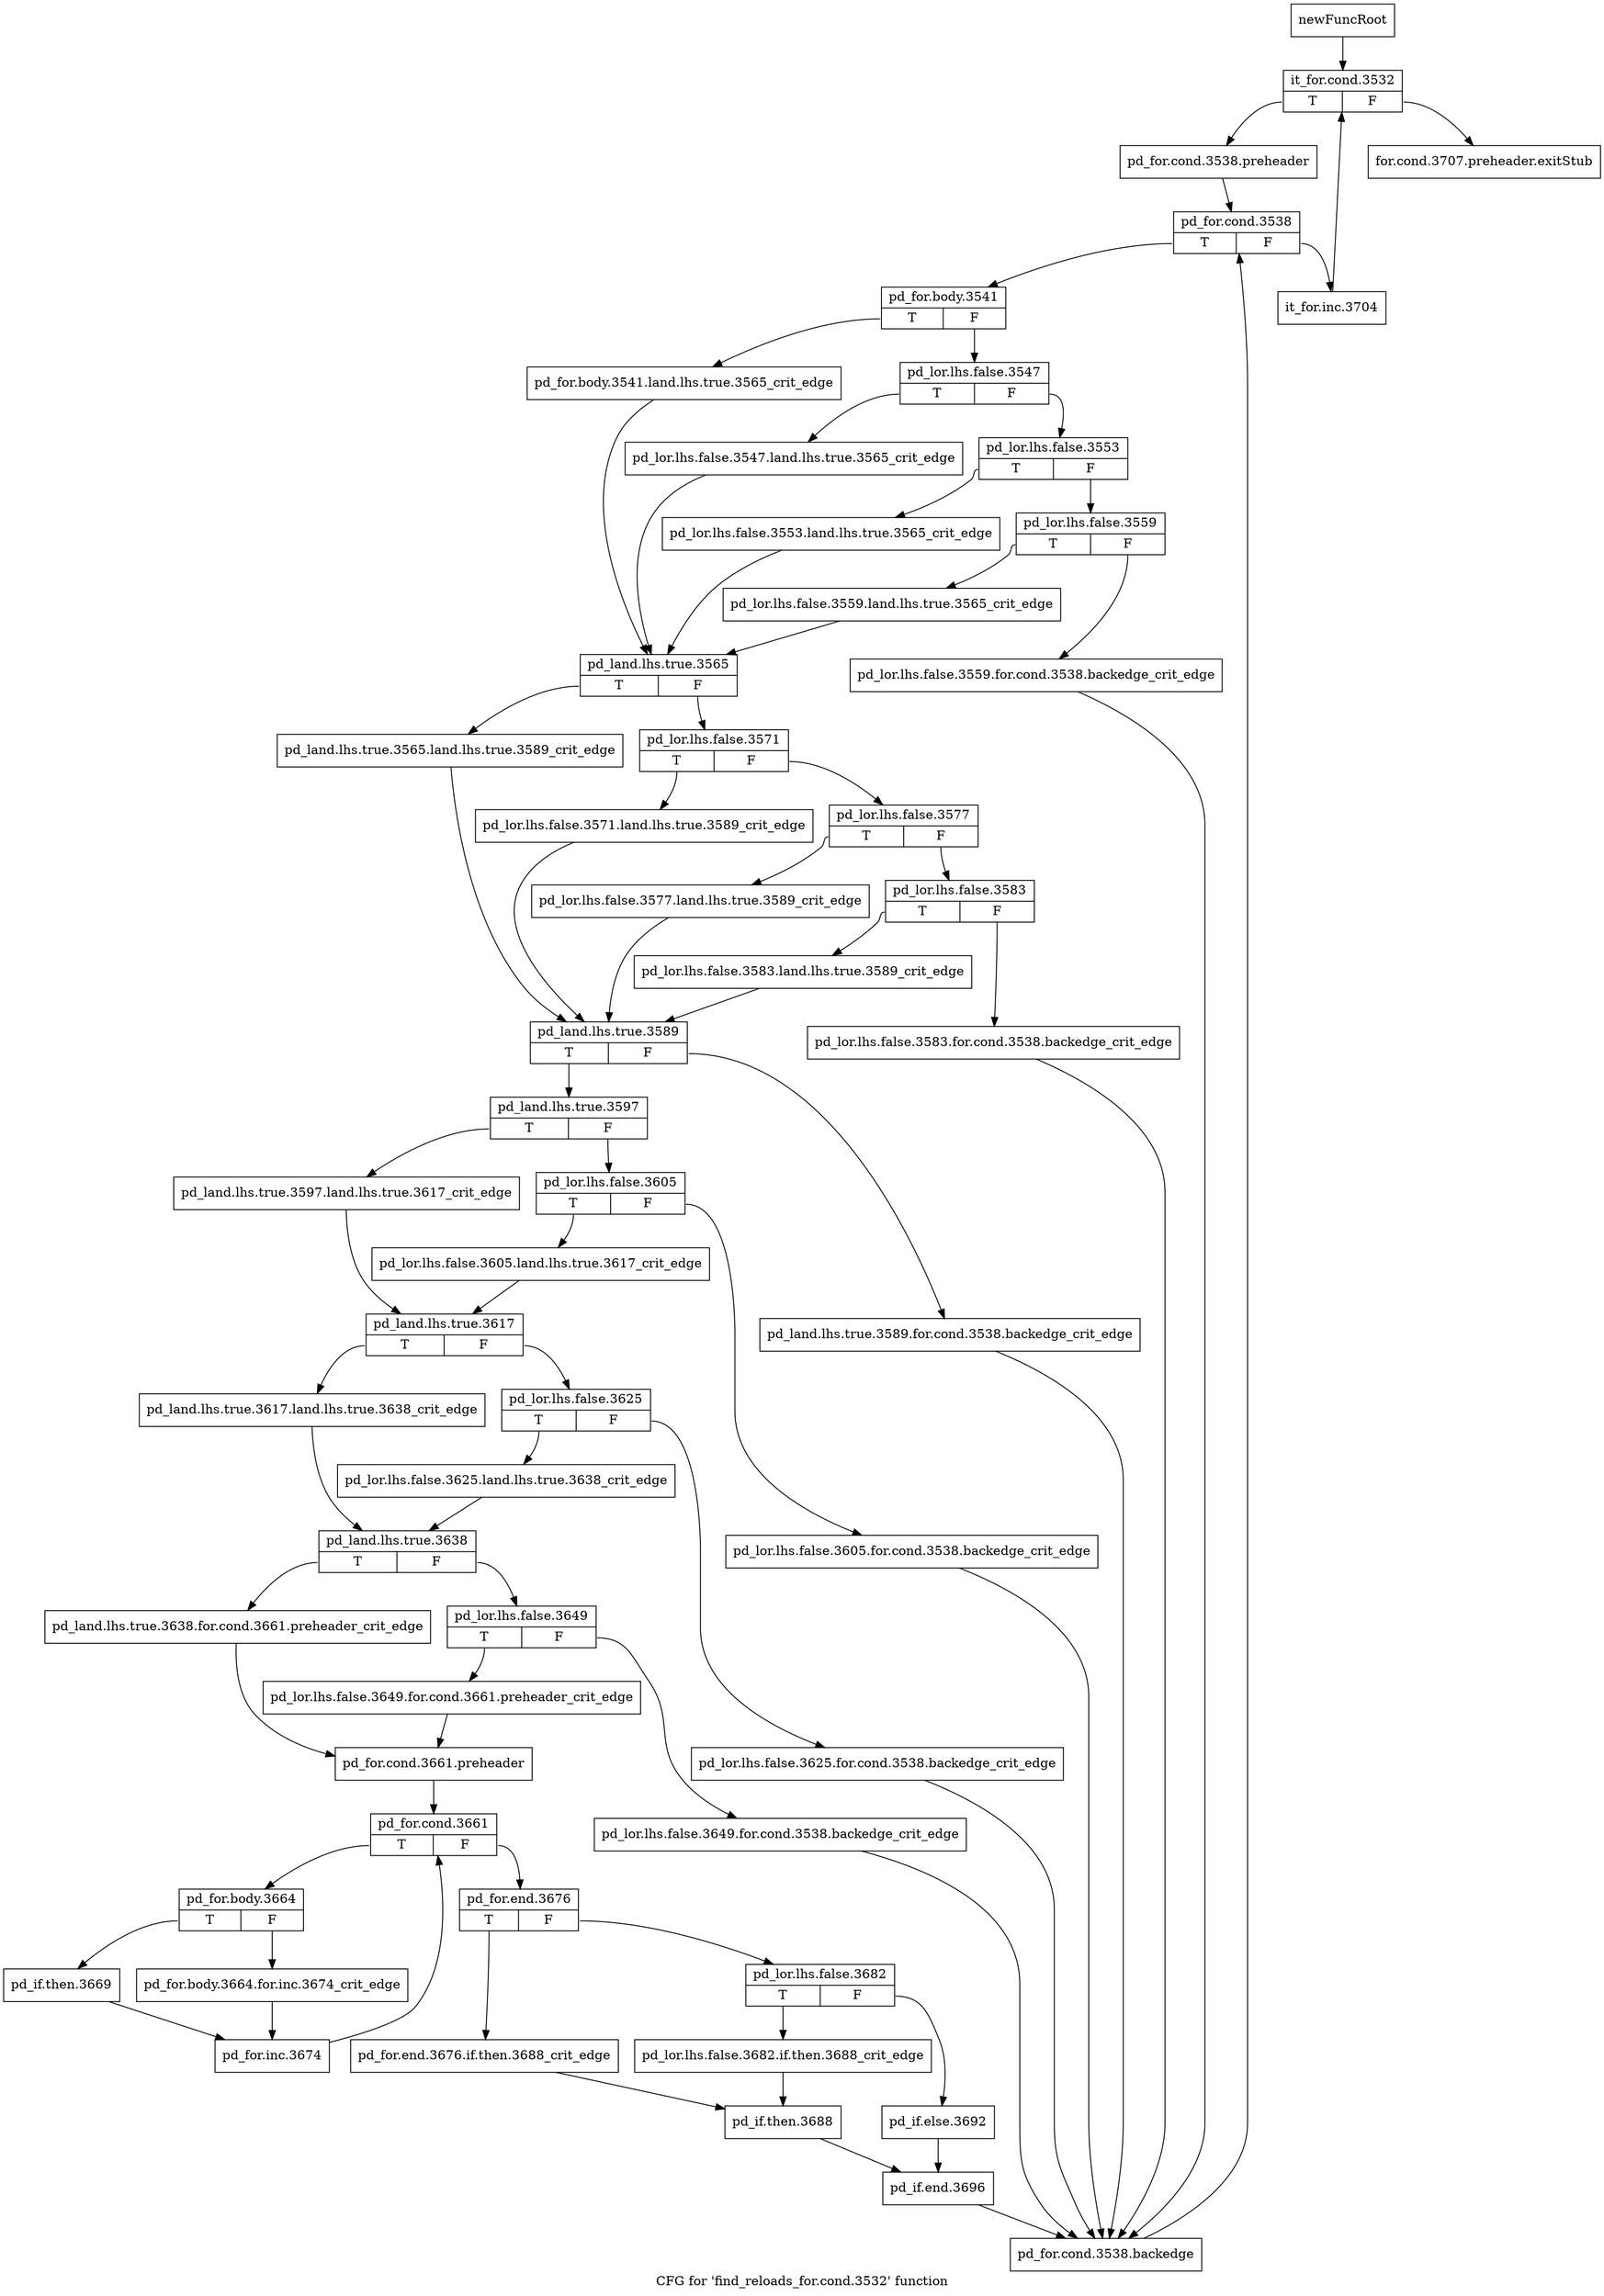 digraph "CFG for 'find_reloads_for.cond.3532' function" {
	label="CFG for 'find_reloads_for.cond.3532' function";

	Node0xbbfa330 [shape=record,label="{newFuncRoot}"];
	Node0xbbfa330 -> Node0xbbedc90;
	Node0xbbfa380 [shape=record,label="{for.cond.3707.preheader.exitStub}"];
	Node0xbbedc90 [shape=record,label="{it_for.cond.3532|{<s0>T|<s1>F}}"];
	Node0xbbedc90:s0 -> Node0xbbedce0;
	Node0xbbedc90:s1 -> Node0xbbfa380;
	Node0xbbedce0 [shape=record,label="{pd_for.cond.3538.preheader}"];
	Node0xbbedce0 -> Node0xbbedd30;
	Node0xbbedd30 [shape=record,label="{pd_for.cond.3538|{<s0>T|<s1>F}}"];
	Node0xbbedd30:s0 -> Node0xbbeddd0;
	Node0xbbedd30:s1 -> Node0xbbedd80;
	Node0xbbedd80 [shape=record,label="{it_for.inc.3704}"];
	Node0xbbedd80 -> Node0xbbedc90;
	Node0xbbeddd0 [shape=record,label="{pd_for.body.3541|{<s0>T|<s1>F}}"];
	Node0xbbeddd0:s0 -> Node0xbbfcb80;
	Node0xbbeddd0:s1 -> Node0xbbfc950;
	Node0xbbfc950 [shape=record,label="{pd_lor.lhs.false.3547|{<s0>T|<s1>F}}"];
	Node0xbbfc950:s0 -> Node0xbbfcb30;
	Node0xbbfc950:s1 -> Node0xbbfc9a0;
	Node0xbbfc9a0 [shape=record,label="{pd_lor.lhs.false.3553|{<s0>T|<s1>F}}"];
	Node0xbbfc9a0:s0 -> Node0xbbfcae0;
	Node0xbbfc9a0:s1 -> Node0xbbfc9f0;
	Node0xbbfc9f0 [shape=record,label="{pd_lor.lhs.false.3559|{<s0>T|<s1>F}}"];
	Node0xbbfc9f0:s0 -> Node0xbbfca90;
	Node0xbbfc9f0:s1 -> Node0xbbfca40;
	Node0xbbfca40 [shape=record,label="{pd_lor.lhs.false.3559.for.cond.3538.backedge_crit_edge}"];
	Node0xbbfca40 -> Node0xbbfd6c0;
	Node0xbbfca90 [shape=record,label="{pd_lor.lhs.false.3559.land.lhs.true.3565_crit_edge}"];
	Node0xbbfca90 -> Node0xbbfcbd0;
	Node0xbbfcae0 [shape=record,label="{pd_lor.lhs.false.3553.land.lhs.true.3565_crit_edge}"];
	Node0xbbfcae0 -> Node0xbbfcbd0;
	Node0xbbfcb30 [shape=record,label="{pd_lor.lhs.false.3547.land.lhs.true.3565_crit_edge}"];
	Node0xbbfcb30 -> Node0xbbfcbd0;
	Node0xbbfcb80 [shape=record,label="{pd_for.body.3541.land.lhs.true.3565_crit_edge}"];
	Node0xbbfcb80 -> Node0xbbfcbd0;
	Node0xbbfcbd0 [shape=record,label="{pd_land.lhs.true.3565|{<s0>T|<s1>F}}"];
	Node0xbbfcbd0:s0 -> Node0xbbfce50;
	Node0xbbfcbd0:s1 -> Node0xbbfcc20;
	Node0xbbfcc20 [shape=record,label="{pd_lor.lhs.false.3571|{<s0>T|<s1>F}}"];
	Node0xbbfcc20:s0 -> Node0xbbfce00;
	Node0xbbfcc20:s1 -> Node0xbbfcc70;
	Node0xbbfcc70 [shape=record,label="{pd_lor.lhs.false.3577|{<s0>T|<s1>F}}"];
	Node0xbbfcc70:s0 -> Node0xbbfcdb0;
	Node0xbbfcc70:s1 -> Node0xbbfccc0;
	Node0xbbfccc0 [shape=record,label="{pd_lor.lhs.false.3583|{<s0>T|<s1>F}}"];
	Node0xbbfccc0:s0 -> Node0xbbfcd60;
	Node0xbbfccc0:s1 -> Node0xbbfcd10;
	Node0xbbfcd10 [shape=record,label="{pd_lor.lhs.false.3583.for.cond.3538.backedge_crit_edge}"];
	Node0xbbfcd10 -> Node0xbbfd6c0;
	Node0xbbfcd60 [shape=record,label="{pd_lor.lhs.false.3583.land.lhs.true.3589_crit_edge}"];
	Node0xbbfcd60 -> Node0xbbfcea0;
	Node0xbbfcdb0 [shape=record,label="{pd_lor.lhs.false.3577.land.lhs.true.3589_crit_edge}"];
	Node0xbbfcdb0 -> Node0xbbfcea0;
	Node0xbbfce00 [shape=record,label="{pd_lor.lhs.false.3571.land.lhs.true.3589_crit_edge}"];
	Node0xbbfce00 -> Node0xbbfcea0;
	Node0xbbfce50 [shape=record,label="{pd_land.lhs.true.3565.land.lhs.true.3589_crit_edge}"];
	Node0xbbfce50 -> Node0xbbfcea0;
	Node0xbbfcea0 [shape=record,label="{pd_land.lhs.true.3589|{<s0>T|<s1>F}}"];
	Node0xbbfcea0:s0 -> Node0xbbfcf40;
	Node0xbbfcea0:s1 -> Node0xbbfcef0;
	Node0xbbfcef0 [shape=record,label="{pd_land.lhs.true.3589.for.cond.3538.backedge_crit_edge}"];
	Node0xbbfcef0 -> Node0xbbfd6c0;
	Node0xbbfcf40 [shape=record,label="{pd_land.lhs.true.3597|{<s0>T|<s1>F}}"];
	Node0xbbfcf40:s0 -> Node0xbbfd080;
	Node0xbbfcf40:s1 -> Node0xbbfcf90;
	Node0xbbfcf90 [shape=record,label="{pd_lor.lhs.false.3605|{<s0>T|<s1>F}}"];
	Node0xbbfcf90:s0 -> Node0xbbfd030;
	Node0xbbfcf90:s1 -> Node0xbbfcfe0;
	Node0xbbfcfe0 [shape=record,label="{pd_lor.lhs.false.3605.for.cond.3538.backedge_crit_edge}"];
	Node0xbbfcfe0 -> Node0xbbfd6c0;
	Node0xbbfd030 [shape=record,label="{pd_lor.lhs.false.3605.land.lhs.true.3617_crit_edge}"];
	Node0xbbfd030 -> Node0xbbfd0d0;
	Node0xbbfd080 [shape=record,label="{pd_land.lhs.true.3597.land.lhs.true.3617_crit_edge}"];
	Node0xbbfd080 -> Node0xbbfd0d0;
	Node0xbbfd0d0 [shape=record,label="{pd_land.lhs.true.3617|{<s0>T|<s1>F}}"];
	Node0xbbfd0d0:s0 -> Node0xbbfd210;
	Node0xbbfd0d0:s1 -> Node0xbbfd120;
	Node0xbbfd120 [shape=record,label="{pd_lor.lhs.false.3625|{<s0>T|<s1>F}}"];
	Node0xbbfd120:s0 -> Node0xbbfd1c0;
	Node0xbbfd120:s1 -> Node0xbbfd170;
	Node0xbbfd170 [shape=record,label="{pd_lor.lhs.false.3625.for.cond.3538.backedge_crit_edge}"];
	Node0xbbfd170 -> Node0xbbfd6c0;
	Node0xbbfd1c0 [shape=record,label="{pd_lor.lhs.false.3625.land.lhs.true.3638_crit_edge}"];
	Node0xbbfd1c0 -> Node0xbbfd260;
	Node0xbbfd210 [shape=record,label="{pd_land.lhs.true.3617.land.lhs.true.3638_crit_edge}"];
	Node0xbbfd210 -> Node0xbbfd260;
	Node0xbbfd260 [shape=record,label="{pd_land.lhs.true.3638|{<s0>T|<s1>F}}"];
	Node0xbbfd260:s0 -> Node0xbbfd3a0;
	Node0xbbfd260:s1 -> Node0xbbfd2b0;
	Node0xbbfd2b0 [shape=record,label="{pd_lor.lhs.false.3649|{<s0>T|<s1>F}}"];
	Node0xbbfd2b0:s0 -> Node0xbbfd350;
	Node0xbbfd2b0:s1 -> Node0xbbfd300;
	Node0xbbfd300 [shape=record,label="{pd_lor.lhs.false.3649.for.cond.3538.backedge_crit_edge}"];
	Node0xbbfd300 -> Node0xbbfd6c0;
	Node0xbbfd350 [shape=record,label="{pd_lor.lhs.false.3649.for.cond.3661.preheader_crit_edge}"];
	Node0xbbfd350 -> Node0xbbfd3f0;
	Node0xbbfd3a0 [shape=record,label="{pd_land.lhs.true.3638.for.cond.3661.preheader_crit_edge}"];
	Node0xbbfd3a0 -> Node0xbbfd3f0;
	Node0xbbfd3f0 [shape=record,label="{pd_for.cond.3661.preheader}"];
	Node0xbbfd3f0 -> Node0xbbfd440;
	Node0xbbfd440 [shape=record,label="{pd_for.cond.3661|{<s0>T|<s1>F}}"];
	Node0xbbfd440:s0 -> Node0xbbfd710;
	Node0xbbfd440:s1 -> Node0xbbfd490;
	Node0xbbfd490 [shape=record,label="{pd_for.end.3676|{<s0>T|<s1>F}}"];
	Node0xbbfd490:s0 -> Node0xbbfd5d0;
	Node0xbbfd490:s1 -> Node0xbbfd4e0;
	Node0xbbfd4e0 [shape=record,label="{pd_lor.lhs.false.3682|{<s0>T|<s1>F}}"];
	Node0xbbfd4e0:s0 -> Node0xbbfd580;
	Node0xbbfd4e0:s1 -> Node0xbbfd530;
	Node0xbbfd530 [shape=record,label="{pd_if.else.3692}"];
	Node0xbbfd530 -> Node0xbbfd670;
	Node0xbbfd580 [shape=record,label="{pd_lor.lhs.false.3682.if.then.3688_crit_edge}"];
	Node0xbbfd580 -> Node0xbbfd620;
	Node0xbbfd5d0 [shape=record,label="{pd_for.end.3676.if.then.3688_crit_edge}"];
	Node0xbbfd5d0 -> Node0xbbfd620;
	Node0xbbfd620 [shape=record,label="{pd_if.then.3688}"];
	Node0xbbfd620 -> Node0xbbfd670;
	Node0xbbfd670 [shape=record,label="{pd_if.end.3696}"];
	Node0xbbfd670 -> Node0xbbfd6c0;
	Node0xbbfd6c0 [shape=record,label="{pd_for.cond.3538.backedge}"];
	Node0xbbfd6c0 -> Node0xbbedd30;
	Node0xbbfd710 [shape=record,label="{pd_for.body.3664|{<s0>T|<s1>F}}"];
	Node0xbbfd710:s0 -> Node0xbbfd7b0;
	Node0xbbfd710:s1 -> Node0xbbfd760;
	Node0xbbfd760 [shape=record,label="{pd_for.body.3664.for.inc.3674_crit_edge}"];
	Node0xbbfd760 -> Node0xbbfd800;
	Node0xbbfd7b0 [shape=record,label="{pd_if.then.3669}"];
	Node0xbbfd7b0 -> Node0xbbfd800;
	Node0xbbfd800 [shape=record,label="{pd_for.inc.3674}"];
	Node0xbbfd800 -> Node0xbbfd440;
}
